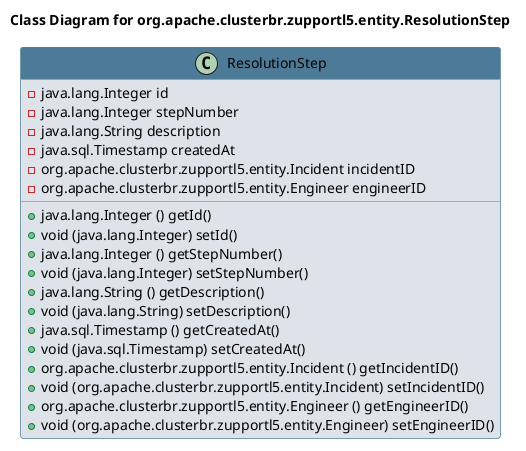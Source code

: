@startuml 
skinparam class { 
 BackgroundColor #DEE3E9 
 ArrowColor #4D7A97 
 BorderColor #4D7A97 
}
left to right direction 
title Class Diagram for org.apache.clusterbr.zupportl5.entity.ResolutionStep
skinparam titleBackgroundColor White
skinparam classHeaderBackgroundColor #4D7A97 
skinparam stereotypeCBackgroundColor #F8981D 

class ResolutionStep {
 - java.lang.Integer id
 - java.lang.Integer stepNumber
 - java.lang.String description
 - java.sql.Timestamp createdAt
 - org.apache.clusterbr.zupportl5.entity.Incident incidentID
 - org.apache.clusterbr.zupportl5.entity.Engineer engineerID
 + java.lang.Integer () getId()
 + void (java.lang.Integer) setId()
 + java.lang.Integer () getStepNumber()
 + void (java.lang.Integer) setStepNumber()
 + java.lang.String () getDescription()
 + void (java.lang.String) setDescription()
 + java.sql.Timestamp () getCreatedAt()
 + void (java.sql.Timestamp) setCreatedAt()
 + org.apache.clusterbr.zupportl5.entity.Incident () getIncidentID()
 + void (org.apache.clusterbr.zupportl5.entity.Incident) setIncidentID()
 + org.apache.clusterbr.zupportl5.entity.Engineer () getEngineerID()
 + void (org.apache.clusterbr.zupportl5.entity.Engineer) setEngineerID()
}
@enduml